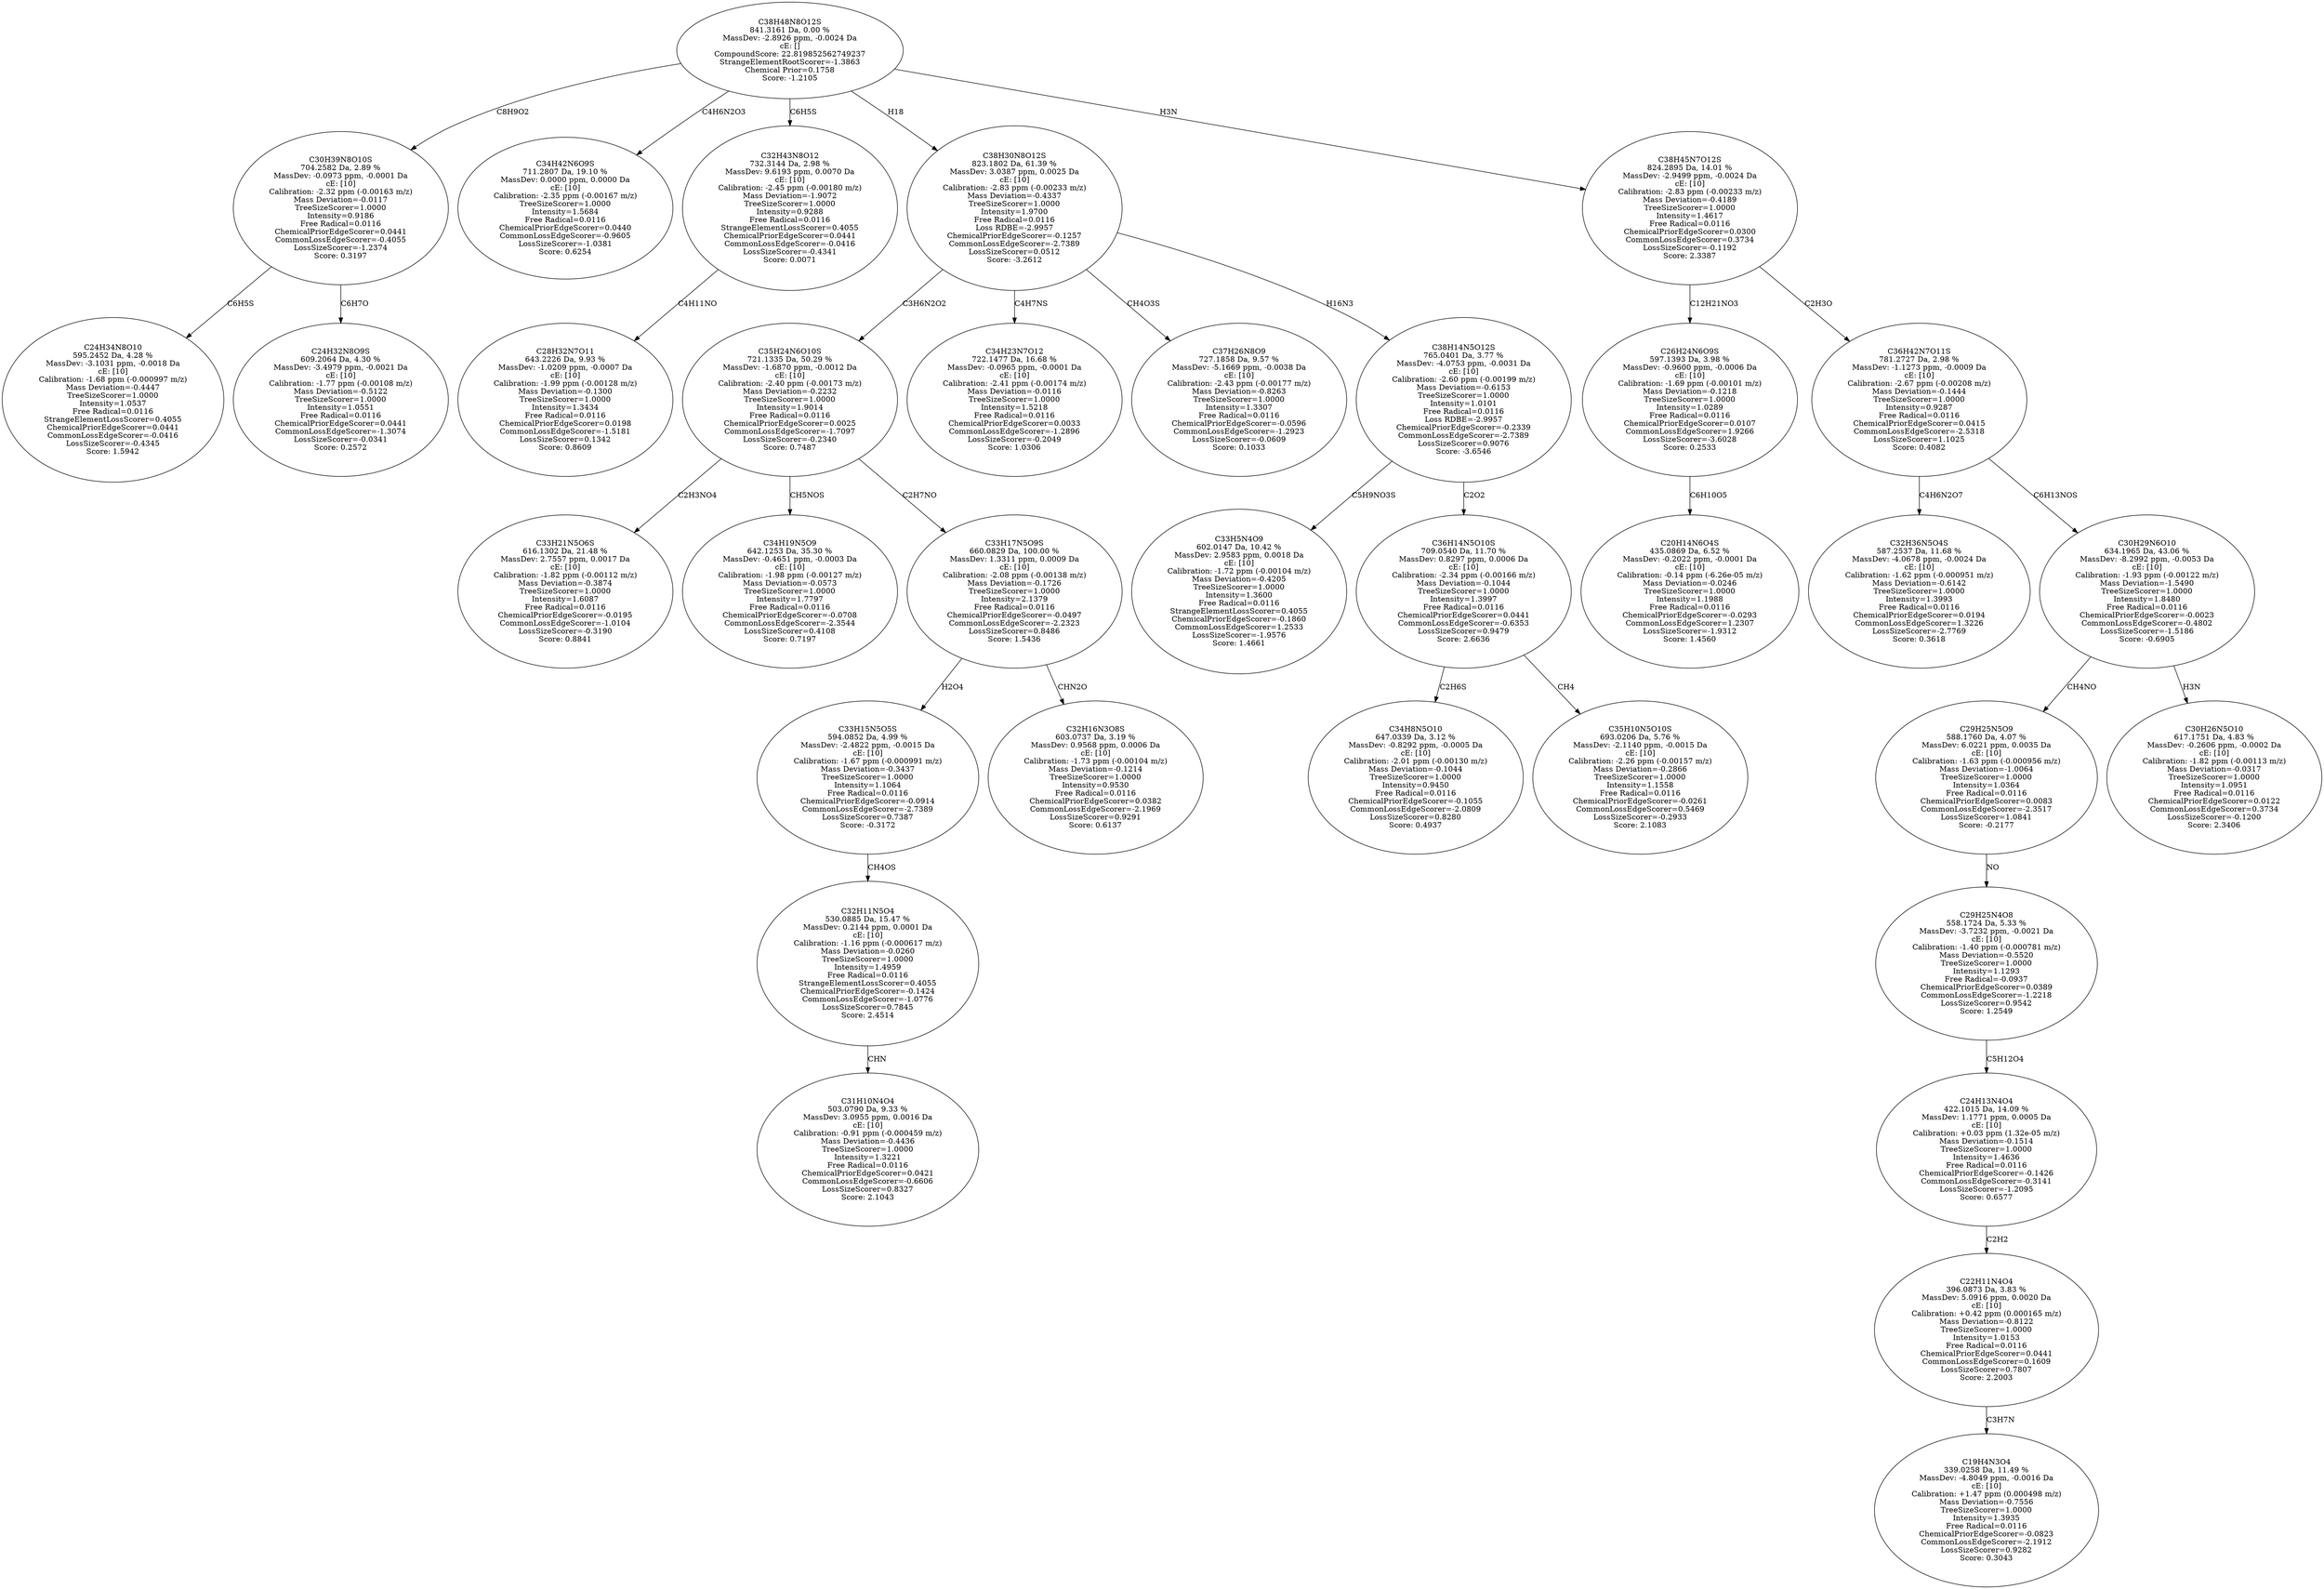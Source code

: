 strict digraph {
v1 [label="C24H34N8O10\n595.2452 Da, 4.28 %\nMassDev: -3.1031 ppm, -0.0018 Da\ncE: [10]\nCalibration: -1.68 ppm (-0.000997 m/z)\nMass Deviation=-0.4447\nTreeSizeScorer=1.0000\nIntensity=1.0537\nFree Radical=0.0116\nStrangeElementLossScorer=0.4055\nChemicalPriorEdgeScorer=0.0441\nCommonLossEdgeScorer=-0.0416\nLossSizeScorer=-0.4345\nScore: 1.5942"];
v2 [label="C24H32N8O9S\n609.2064 Da, 4.30 %\nMassDev: -3.4979 ppm, -0.0021 Da\ncE: [10]\nCalibration: -1.77 ppm (-0.00108 m/z)\nMass Deviation=-0.5122\nTreeSizeScorer=1.0000\nIntensity=1.0551\nFree Radical=0.0116\nChemicalPriorEdgeScorer=0.0441\nCommonLossEdgeScorer=-1.3074\nLossSizeScorer=-0.0341\nScore: 0.2572"];
v3 [label="C30H39N8O10S\n704.2582 Da, 2.89 %\nMassDev: -0.0973 ppm, -0.0001 Da\ncE: [10]\nCalibration: -2.32 ppm (-0.00163 m/z)\nMass Deviation=-0.0117\nTreeSizeScorer=1.0000\nIntensity=0.9186\nFree Radical=0.0116\nChemicalPriorEdgeScorer=0.0441\nCommonLossEdgeScorer=-0.4055\nLossSizeScorer=-1.2374\nScore: 0.3197"];
v4 [label="C34H42N6O9S\n711.2807 Da, 19.10 %\nMassDev: 0.0000 ppm, 0.0000 Da\ncE: [10]\nCalibration: -2.35 ppm (-0.00167 m/z)\nTreeSizeScorer=1.0000\nIntensity=1.5684\nFree Radical=0.0116\nChemicalPriorEdgeScorer=0.0440\nCommonLossEdgeScorer=-0.9605\nLossSizeScorer=-1.0381\nScore: 0.6254"];
v5 [label="C28H32N7O11\n643.2226 Da, 9.93 %\nMassDev: -1.0209 ppm, -0.0007 Da\ncE: [10]\nCalibration: -1.99 ppm (-0.00128 m/z)\nMass Deviation=-0.1300\nTreeSizeScorer=1.0000\nIntensity=1.3434\nFree Radical=0.0116\nChemicalPriorEdgeScorer=0.0198\nCommonLossEdgeScorer=-1.5181\nLossSizeScorer=0.1342\nScore: 0.8609"];
v6 [label="C32H43N8O12\n732.3144 Da, 2.98 %\nMassDev: 9.6193 ppm, 0.0070 Da\ncE: [10]\nCalibration: -2.45 ppm (-0.00180 m/z)\nMass Deviation=-1.9072\nTreeSizeScorer=1.0000\nIntensity=0.9288\nFree Radical=0.0116\nStrangeElementLossScorer=0.4055\nChemicalPriorEdgeScorer=0.0441\nCommonLossEdgeScorer=-0.0416\nLossSizeScorer=-0.4341\nScore: 0.0071"];
v7 [label="C33H21N5O6S\n616.1302 Da, 21.48 %\nMassDev: 2.7557 ppm, 0.0017 Da\ncE: [10]\nCalibration: -1.82 ppm (-0.00112 m/z)\nMass Deviation=-0.3874\nTreeSizeScorer=1.0000\nIntensity=1.6087\nFree Radical=0.0116\nChemicalPriorEdgeScorer=-0.0195\nCommonLossEdgeScorer=-1.0104\nLossSizeScorer=-0.3190\nScore: 0.8841"];
v8 [label="C34H19N5O9\n642.1253 Da, 35.30 %\nMassDev: -0.4651 ppm, -0.0003 Da\ncE: [10]\nCalibration: -1.98 ppm (-0.00127 m/z)\nMass Deviation=-0.0573\nTreeSizeScorer=1.0000\nIntensity=1.7797\nFree Radical=0.0116\nChemicalPriorEdgeScorer=-0.0708\nCommonLossEdgeScorer=-2.3544\nLossSizeScorer=0.4108\nScore: 0.7197"];
v9 [label="C31H10N4O4\n503.0790 Da, 9.33 %\nMassDev: 3.0955 ppm, 0.0016 Da\ncE: [10]\nCalibration: -0.91 ppm (-0.000459 m/z)\nMass Deviation=-0.4436\nTreeSizeScorer=1.0000\nIntensity=1.3221\nFree Radical=0.0116\nChemicalPriorEdgeScorer=0.0421\nCommonLossEdgeScorer=-0.6606\nLossSizeScorer=0.8327\nScore: 2.1043"];
v10 [label="C32H11N5O4\n530.0885 Da, 15.47 %\nMassDev: 0.2144 ppm, 0.0001 Da\ncE: [10]\nCalibration: -1.16 ppm (-0.000617 m/z)\nMass Deviation=-0.0260\nTreeSizeScorer=1.0000\nIntensity=1.4959\nFree Radical=0.0116\nStrangeElementLossScorer=0.4055\nChemicalPriorEdgeScorer=-0.1424\nCommonLossEdgeScorer=-1.0776\nLossSizeScorer=0.7845\nScore: 2.4514"];
v11 [label="C33H15N5O5S\n594.0852 Da, 4.99 %\nMassDev: -2.4822 ppm, -0.0015 Da\ncE: [10]\nCalibration: -1.67 ppm (-0.000991 m/z)\nMass Deviation=-0.3437\nTreeSizeScorer=1.0000\nIntensity=1.1064\nFree Radical=0.0116\nChemicalPriorEdgeScorer=-0.0914\nCommonLossEdgeScorer=-2.7389\nLossSizeScorer=0.7387\nScore: -0.3172"];
v12 [label="C32H16N3O8S\n603.0737 Da, 3.19 %\nMassDev: 0.9568 ppm, 0.0006 Da\ncE: [10]\nCalibration: -1.73 ppm (-0.00104 m/z)\nMass Deviation=-0.1214\nTreeSizeScorer=1.0000\nIntensity=0.9530\nFree Radical=0.0116\nChemicalPriorEdgeScorer=0.0382\nCommonLossEdgeScorer=-2.1969\nLossSizeScorer=0.9291\nScore: 0.6137"];
v13 [label="C33H17N5O9S\n660.0829 Da, 100.00 %\nMassDev: 1.3311 ppm, 0.0009 Da\ncE: [10]\nCalibration: -2.08 ppm (-0.00138 m/z)\nMass Deviation=-0.1726\nTreeSizeScorer=1.0000\nIntensity=2.1379\nFree Radical=0.0116\nChemicalPriorEdgeScorer=-0.0497\nCommonLossEdgeScorer=-2.2323\nLossSizeScorer=0.8486\nScore: 1.5436"];
v14 [label="C35H24N6O10S\n721.1335 Da, 50.29 %\nMassDev: -1.6870 ppm, -0.0012 Da\ncE: [10]\nCalibration: -2.40 ppm (-0.00173 m/z)\nMass Deviation=-0.2232\nTreeSizeScorer=1.0000\nIntensity=1.9014\nFree Radical=0.0116\nChemicalPriorEdgeScorer=0.0025\nCommonLossEdgeScorer=-1.7097\nLossSizeScorer=-0.2340\nScore: 0.7487"];
v15 [label="C34H23N7O12\n722.1477 Da, 16.68 %\nMassDev: -0.0965 ppm, -0.0001 Da\ncE: [10]\nCalibration: -2.41 ppm (-0.00174 m/z)\nMass Deviation=-0.0116\nTreeSizeScorer=1.0000\nIntensity=1.5218\nFree Radical=0.0116\nChemicalPriorEdgeScorer=0.0033\nCommonLossEdgeScorer=-1.2896\nLossSizeScorer=-0.2049\nScore: 1.0306"];
v16 [label="C37H26N8O9\n727.1858 Da, 9.57 %\nMassDev: -5.1669 ppm, -0.0038 Da\ncE: [10]\nCalibration: -2.43 ppm (-0.00177 m/z)\nMass Deviation=-0.8263\nTreeSizeScorer=1.0000\nIntensity=1.3307\nFree Radical=0.0116\nChemicalPriorEdgeScorer=-0.0596\nCommonLossEdgeScorer=-1.2923\nLossSizeScorer=-0.0609\nScore: 0.1033"];
v17 [label="C33H5N4O9\n602.0147 Da, 10.42 %\nMassDev: 2.9583 ppm, 0.0018 Da\ncE: [10]\nCalibration: -1.72 ppm (-0.00104 m/z)\nMass Deviation=-0.4205\nTreeSizeScorer=1.0000\nIntensity=1.3600\nFree Radical=0.0116\nStrangeElementLossScorer=0.4055\nChemicalPriorEdgeScorer=-0.1860\nCommonLossEdgeScorer=1.2533\nLossSizeScorer=-1.9576\nScore: 1.4661"];
v18 [label="C34H8N5O10\n647.0339 Da, 3.12 %\nMassDev: -0.8292 ppm, -0.0005 Da\ncE: [10]\nCalibration: -2.01 ppm (-0.00130 m/z)\nMass Deviation=-0.1044\nTreeSizeScorer=1.0000\nIntensity=0.9450\nFree Radical=0.0116\nChemicalPriorEdgeScorer=-0.1055\nCommonLossEdgeScorer=-2.0809\nLossSizeScorer=0.8280\nScore: 0.4937"];
v19 [label="C35H10N5O10S\n693.0206 Da, 5.76 %\nMassDev: -2.1140 ppm, -0.0015 Da\ncE: [10]\nCalibration: -2.26 ppm (-0.00157 m/z)\nMass Deviation=-0.2866\nTreeSizeScorer=1.0000\nIntensity=1.1558\nFree Radical=0.0116\nChemicalPriorEdgeScorer=-0.0261\nCommonLossEdgeScorer=0.5469\nLossSizeScorer=-0.2933\nScore: 2.1083"];
v20 [label="C36H14N5O10S\n709.0540 Da, 11.70 %\nMassDev: 0.8297 ppm, 0.0006 Da\ncE: [10]\nCalibration: -2.34 ppm (-0.00166 m/z)\nMass Deviation=-0.1044\nTreeSizeScorer=1.0000\nIntensity=1.3997\nFree Radical=0.0116\nChemicalPriorEdgeScorer=0.0441\nCommonLossEdgeScorer=-0.6353\nLossSizeScorer=0.9479\nScore: 2.6636"];
v21 [label="C38H14N5O12S\n765.0401 Da, 3.77 %\nMassDev: -4.0753 ppm, -0.0031 Da\ncE: [10]\nCalibration: -2.60 ppm (-0.00199 m/z)\nMass Deviation=-0.6153\nTreeSizeScorer=1.0000\nIntensity=1.0101\nFree Radical=0.0116\nLoss RDBE=-2.9957\nChemicalPriorEdgeScorer=-0.2339\nCommonLossEdgeScorer=-2.7389\nLossSizeScorer=0.9076\nScore: -3.6546"];
v22 [label="C38H30N8O12S\n823.1802 Da, 61.39 %\nMassDev: 3.0387 ppm, 0.0025 Da\ncE: [10]\nCalibration: -2.83 ppm (-0.00233 m/z)\nMass Deviation=-0.4337\nTreeSizeScorer=1.0000\nIntensity=1.9700\nFree Radical=0.0116\nLoss RDBE=-2.9957\nChemicalPriorEdgeScorer=-0.1257\nCommonLossEdgeScorer=-2.7389\nLossSizeScorer=0.0512\nScore: -3.2612"];
v23 [label="C20H14N6O4S\n435.0869 Da, 6.52 %\nMassDev: -0.2022 ppm, -0.0001 Da\ncE: [10]\nCalibration: -0.14 ppm (-6.26e-05 m/z)\nMass Deviation=-0.0246\nTreeSizeScorer=1.0000\nIntensity=1.1988\nFree Radical=0.0116\nChemicalPriorEdgeScorer=-0.0293\nCommonLossEdgeScorer=1.2307\nLossSizeScorer=-1.9312\nScore: 1.4560"];
v24 [label="C26H24N6O9S\n597.1393 Da, 3.98 %\nMassDev: -0.9600 ppm, -0.0006 Da\ncE: [10]\nCalibration: -1.69 ppm (-0.00101 m/z)\nMass Deviation=-0.1218\nTreeSizeScorer=1.0000\nIntensity=1.0289\nFree Radical=0.0116\nChemicalPriorEdgeScorer=0.0107\nCommonLossEdgeScorer=1.9266\nLossSizeScorer=-3.6028\nScore: 0.2533"];
v25 [label="C32H36N5O4S\n587.2537 Da, 11.68 %\nMassDev: -4.0678 ppm, -0.0024 Da\ncE: [10]\nCalibration: -1.62 ppm (-0.000951 m/z)\nMass Deviation=-0.6142\nTreeSizeScorer=1.0000\nIntensity=1.3993\nFree Radical=0.0116\nChemicalPriorEdgeScorer=0.0194\nCommonLossEdgeScorer=1.3226\nLossSizeScorer=-2.7769\nScore: 0.3618"];
v26 [label="C19H4N3O4\n339.0258 Da, 11.49 %\nMassDev: -4.8049 ppm, -0.0016 Da\ncE: [10]\nCalibration: +1.47 ppm (0.000498 m/z)\nMass Deviation=-0.7556\nTreeSizeScorer=1.0000\nIntensity=1.3935\nFree Radical=0.0116\nChemicalPriorEdgeScorer=-0.0823\nCommonLossEdgeScorer=-2.1912\nLossSizeScorer=0.9282\nScore: 0.3043"];
v27 [label="C22H11N4O4\n396.0873 Da, 3.83 %\nMassDev: 5.0916 ppm, 0.0020 Da\ncE: [10]\nCalibration: +0.42 ppm (0.000165 m/z)\nMass Deviation=-0.8122\nTreeSizeScorer=1.0000\nIntensity=1.0153\nFree Radical=0.0116\nChemicalPriorEdgeScorer=0.0441\nCommonLossEdgeScorer=0.1609\nLossSizeScorer=0.7807\nScore: 2.2003"];
v28 [label="C24H13N4O4\n422.1015 Da, 14.09 %\nMassDev: 1.1771 ppm, 0.0005 Da\ncE: [10]\nCalibration: +0.03 ppm (1.32e-05 m/z)\nMass Deviation=-0.1514\nTreeSizeScorer=1.0000\nIntensity=1.4636\nFree Radical=0.0116\nChemicalPriorEdgeScorer=-0.1426\nCommonLossEdgeScorer=-0.3141\nLossSizeScorer=-1.2095\nScore: 0.6577"];
v29 [label="C29H25N4O8\n558.1724 Da, 5.33 %\nMassDev: -3.7232 ppm, -0.0021 Da\ncE: [10]\nCalibration: -1.40 ppm (-0.000781 m/z)\nMass Deviation=-0.5520\nTreeSizeScorer=1.0000\nIntensity=1.1293\nFree Radical=-0.0937\nChemicalPriorEdgeScorer=0.0389\nCommonLossEdgeScorer=-1.2218\nLossSizeScorer=0.9542\nScore: 1.2549"];
v30 [label="C29H25N5O9\n588.1760 Da, 4.07 %\nMassDev: 6.0221 ppm, 0.0035 Da\ncE: [10]\nCalibration: -1.63 ppm (-0.000956 m/z)\nMass Deviation=-1.0064\nTreeSizeScorer=1.0000\nIntensity=1.0364\nFree Radical=0.0116\nChemicalPriorEdgeScorer=0.0083\nCommonLossEdgeScorer=-2.3517\nLossSizeScorer=1.0841\nScore: -0.2177"];
v31 [label="C30H26N5O10\n617.1751 Da, 4.83 %\nMassDev: -0.2606 ppm, -0.0002 Da\ncE: [10]\nCalibration: -1.82 ppm (-0.00113 m/z)\nMass Deviation=-0.0317\nTreeSizeScorer=1.0000\nIntensity=1.0951\nFree Radical=0.0116\nChemicalPriorEdgeScorer=0.0122\nCommonLossEdgeScorer=0.3734\nLossSizeScorer=-0.1200\nScore: 2.3406"];
v32 [label="C30H29N6O10\n634.1965 Da, 43.06 %\nMassDev: -8.2992 ppm, -0.0053 Da\ncE: [10]\nCalibration: -1.93 ppm (-0.00122 m/z)\nMass Deviation=-1.5490\nTreeSizeScorer=1.0000\nIntensity=1.8480\nFree Radical=0.0116\nChemicalPriorEdgeScorer=-0.0023\nCommonLossEdgeScorer=-0.4802\nLossSizeScorer=-1.5186\nScore: -0.6905"];
v33 [label="C36H42N7O11S\n781.2727 Da, 2.98 %\nMassDev: -1.1273 ppm, -0.0009 Da\ncE: [10]\nCalibration: -2.67 ppm (-0.00208 m/z)\nMass Deviation=-0.1444\nTreeSizeScorer=1.0000\nIntensity=0.9287\nFree Radical=0.0116\nChemicalPriorEdgeScorer=0.0415\nCommonLossEdgeScorer=-2.5318\nLossSizeScorer=1.1025\nScore: 0.4082"];
v34 [label="C38H45N7O12S\n824.2895 Da, 14.01 %\nMassDev: -2.9499 ppm, -0.0024 Da\ncE: [10]\nCalibration: -2.83 ppm (-0.00233 m/z)\nMass Deviation=-0.4189\nTreeSizeScorer=1.0000\nIntensity=1.4617\nFree Radical=0.0116\nChemicalPriorEdgeScorer=0.0300\nCommonLossEdgeScorer=0.3734\nLossSizeScorer=-0.1192\nScore: 2.3387"];
v35 [label="C38H48N8O12S\n841.3161 Da, 0.00 %\nMassDev: -2.8926 ppm, -0.0024 Da\ncE: []\nCompoundScore: 22.819852562749237\nStrangeElementRootScorer=-1.3863\nChemical Prior=0.1758\nScore: -1.2105"];
v3 -> v1 [label="C6H5S"];
v3 -> v2 [label="C6H7O"];
v35 -> v3 [label="C8H9O2"];
v35 -> v4 [label="C4H6N2O3"];
v6 -> v5 [label="C4H11NO"];
v35 -> v6 [label="C6H5S"];
v14 -> v7 [label="C2H3NO4"];
v14 -> v8 [label="CH5NOS"];
v10 -> v9 [label="CHN"];
v11 -> v10 [label="CH4OS"];
v13 -> v11 [label="H2O4"];
v13 -> v12 [label="CHN2O"];
v14 -> v13 [label="C2H7NO"];
v22 -> v14 [label="C3H6N2O2"];
v22 -> v15 [label="C4H7NS"];
v22 -> v16 [label="CH4O3S"];
v21 -> v17 [label="C5H9NO3S"];
v20 -> v18 [label="C2H6S"];
v20 -> v19 [label="CH4"];
v21 -> v20 [label="C2O2"];
v22 -> v21 [label="H16N3"];
v35 -> v22 [label="H18"];
v24 -> v23 [label="C6H10O5"];
v34 -> v24 [label="C12H21NO3"];
v33 -> v25 [label="C4H6N2O7"];
v27 -> v26 [label="C3H7N"];
v28 -> v27 [label="C2H2"];
v29 -> v28 [label="C5H12O4"];
v30 -> v29 [label="NO"];
v32 -> v30 [label="CH4NO"];
v32 -> v31 [label="H3N"];
v33 -> v32 [label="C6H13NOS"];
v34 -> v33 [label="C2H3O"];
v35 -> v34 [label="H3N"];
}